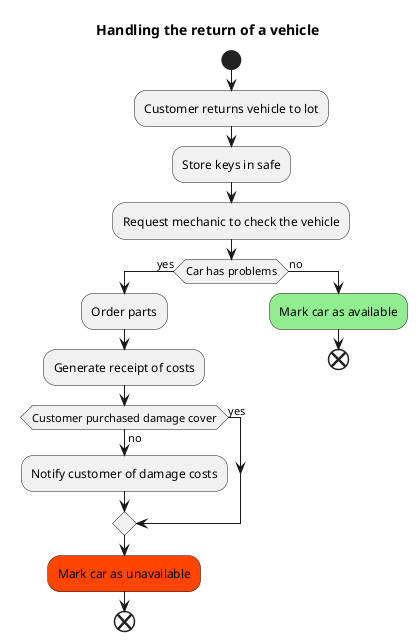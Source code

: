 @startuml
title Handling the return of a vehicle
start
  :Customer returns vehicle to lot;
  :Store keys in safe;
  :Request mechanic to check the vehicle;
  if (Car has problems) then (yes)
    :Order parts;
    :Generate receipt of costs;
    if (Customer purchased damage cover) then (no)
      :Notify customer of damage costs;
    else (yes)
    endif
    #OrangeRed:Mark car as unavailable;
    end
  else (no)
    #LightGreen:Mark car as available;
    end
  endif
@enduml